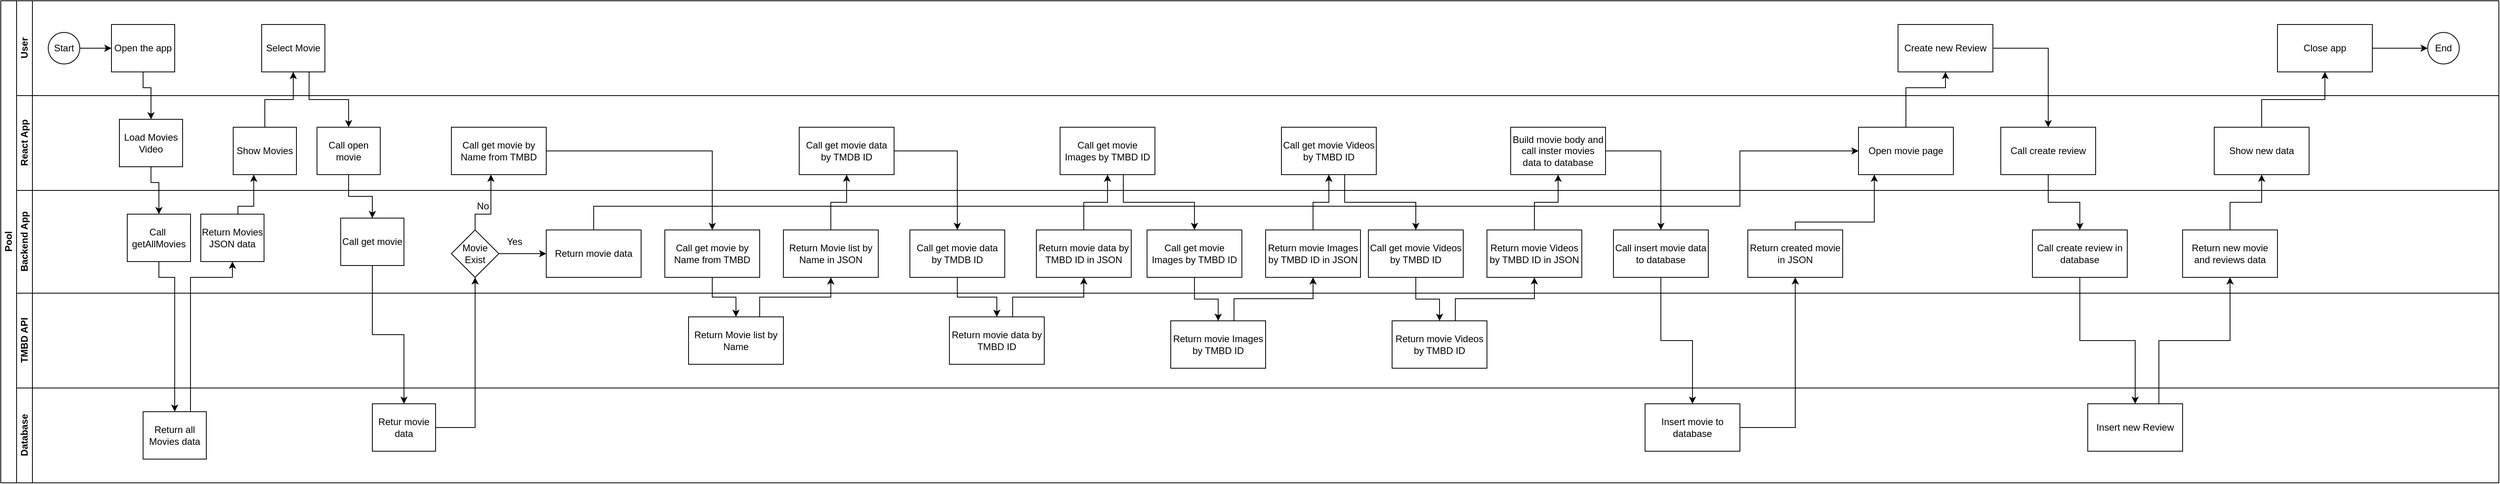 <mxfile version="22.0.2" type="device">
  <diagram id="prtHgNgQTEPvFCAcTncT" name="Page-1">
    <mxGraphModel dx="1134" dy="662" grid="1" gridSize="10" guides="1" tooltips="1" connect="1" arrows="1" fold="1" page="1" pageScale="1" pageWidth="827" pageHeight="1169" math="0" shadow="0">
      <root>
        <mxCell id="0" />
        <mxCell id="1" parent="0" />
        <mxCell id="dNxyNK7c78bLwvsdeMH5-19" value="Pool" style="swimlane;html=1;childLayout=stackLayout;resizeParent=1;resizeParentMax=0;horizontal=0;startSize=20;horizontalStack=0;" parent="1" vertex="1">
          <mxGeometry x="120" y="120" width="3160" height="610" as="geometry" />
        </mxCell>
        <mxCell id="dNxyNK7c78bLwvsdeMH5-20" value="User" style="swimlane;html=1;startSize=20;horizontal=0;" parent="dNxyNK7c78bLwvsdeMH5-19" vertex="1">
          <mxGeometry x="20" width="3140" height="120" as="geometry" />
        </mxCell>
        <mxCell id="dNxyNK7c78bLwvsdeMH5-25" value="" style="edgeStyle=orthogonalEdgeStyle;rounded=0;orthogonalLoop=1;jettySize=auto;html=1;" parent="dNxyNK7c78bLwvsdeMH5-20" source="dNxyNK7c78bLwvsdeMH5-23" target="dNxyNK7c78bLwvsdeMH5-24" edge="1">
          <mxGeometry relative="1" as="geometry" />
        </mxCell>
        <mxCell id="dNxyNK7c78bLwvsdeMH5-23" value="Start" style="ellipse;whiteSpace=wrap;html=1;" parent="dNxyNK7c78bLwvsdeMH5-20" vertex="1">
          <mxGeometry x="40" y="40" width="40" height="40" as="geometry" />
        </mxCell>
        <mxCell id="dNxyNK7c78bLwvsdeMH5-24" value="Open the app" style="rounded=0;whiteSpace=wrap;html=1;fontFamily=Helvetica;fontSize=12;fontColor=#000000;align=center;" parent="dNxyNK7c78bLwvsdeMH5-20" vertex="1">
          <mxGeometry x="120" y="30" width="80" height="60" as="geometry" />
        </mxCell>
        <mxCell id="dNxyNK7c78bLwvsdeMH5-32" value="End" style="ellipse;whiteSpace=wrap;html=1;" parent="dNxyNK7c78bLwvsdeMH5-20" vertex="1">
          <mxGeometry x="3050" y="40" width="40" height="40" as="geometry" />
        </mxCell>
        <mxCell id="5Te7iBHdmbYl0dE0gqCW-13" value="Select Movie" style="rounded=0;whiteSpace=wrap;html=1;fontFamily=Helvetica;fontSize=12;fontColor=#000000;align=center;" vertex="1" parent="dNxyNK7c78bLwvsdeMH5-20">
          <mxGeometry x="310" y="30" width="80" height="60" as="geometry" />
        </mxCell>
        <mxCell id="5Te7iBHdmbYl0dE0gqCW-88" value="Create new Review" style="whiteSpace=wrap;html=1;fontColor=#000000;" vertex="1" parent="dNxyNK7c78bLwvsdeMH5-20">
          <mxGeometry x="2380" y="30" width="120" height="60" as="geometry" />
        </mxCell>
        <mxCell id="5Te7iBHdmbYl0dE0gqCW-103" value="" style="edgeStyle=orthogonalEdgeStyle;rounded=0;orthogonalLoop=1;jettySize=auto;html=1;" edge="1" parent="dNxyNK7c78bLwvsdeMH5-20" source="5Te7iBHdmbYl0dE0gqCW-101" target="dNxyNK7c78bLwvsdeMH5-32">
          <mxGeometry relative="1" as="geometry" />
        </mxCell>
        <mxCell id="5Te7iBHdmbYl0dE0gqCW-101" value="Close app" style="whiteSpace=wrap;html=1;fontColor=#000000;" vertex="1" parent="dNxyNK7c78bLwvsdeMH5-20">
          <mxGeometry x="2860" y="30" width="120" height="60" as="geometry" />
        </mxCell>
        <mxCell id="dNxyNK7c78bLwvsdeMH5-21" value="React App" style="swimlane;html=1;startSize=20;horizontal=0;" parent="dNxyNK7c78bLwvsdeMH5-19" vertex="1">
          <mxGeometry x="20" y="120" width="3140" height="120" as="geometry" />
        </mxCell>
        <mxCell id="dNxyNK7c78bLwvsdeMH5-26" value="Load Movies Video" style="rounded=0;whiteSpace=wrap;html=1;fontFamily=Helvetica;fontSize=12;fontColor=#000000;align=center;" parent="dNxyNK7c78bLwvsdeMH5-21" vertex="1">
          <mxGeometry x="130" y="30" width="80" height="60" as="geometry" />
        </mxCell>
        <mxCell id="5Te7iBHdmbYl0dE0gqCW-12" value="Show Movies" style="rounded=0;whiteSpace=wrap;html=1;fontFamily=Helvetica;fontSize=12;fontColor=#000000;align=center;" vertex="1" parent="dNxyNK7c78bLwvsdeMH5-21">
          <mxGeometry x="274" y="40" width="80" height="60" as="geometry" />
        </mxCell>
        <mxCell id="5Te7iBHdmbYl0dE0gqCW-17" value="Call open movie" style="rounded=0;whiteSpace=wrap;html=1;fontFamily=Helvetica;fontSize=12;fontColor=#000000;align=center;" vertex="1" parent="dNxyNK7c78bLwvsdeMH5-21">
          <mxGeometry x="380" y="40" width="80" height="60" as="geometry" />
        </mxCell>
        <mxCell id="5Te7iBHdmbYl0dE0gqCW-34" value="Open movie page" style="whiteSpace=wrap;html=1;fontColor=#000000;" vertex="1" parent="dNxyNK7c78bLwvsdeMH5-21">
          <mxGeometry x="2330" y="40" width="120" height="60" as="geometry" />
        </mxCell>
        <mxCell id="5Te7iBHdmbYl0dE0gqCW-39" value="Call get movie by Name from TMBD" style="whiteSpace=wrap;html=1;fontColor=#000000;" vertex="1" parent="dNxyNK7c78bLwvsdeMH5-21">
          <mxGeometry x="550" y="40" width="120" height="60" as="geometry" />
        </mxCell>
        <mxCell id="5Te7iBHdmbYl0dE0gqCW-49" value="Call get movie data by TMDB ID" style="whiteSpace=wrap;html=1;fontColor=#000000;" vertex="1" parent="dNxyNK7c78bLwvsdeMH5-21">
          <mxGeometry x="990" y="40" width="120" height="60" as="geometry" />
        </mxCell>
        <mxCell id="5Te7iBHdmbYl0dE0gqCW-59" value="Call get movie Images by TMBD ID" style="whiteSpace=wrap;html=1;fontColor=#000000;" vertex="1" parent="dNxyNK7c78bLwvsdeMH5-21">
          <mxGeometry x="1320" y="40" width="120" height="60" as="geometry" />
        </mxCell>
        <mxCell id="5Te7iBHdmbYl0dE0gqCW-69" value="Call get movie Videos by TMBD ID" style="whiteSpace=wrap;html=1;fontColor=#000000;" vertex="1" parent="dNxyNK7c78bLwvsdeMH5-21">
          <mxGeometry x="1600" y="40" width="120" height="60" as="geometry" />
        </mxCell>
        <mxCell id="5Te7iBHdmbYl0dE0gqCW-77" value="Build movie body and call inster movies data to database" style="whiteSpace=wrap;html=1;fontColor=#000000;" vertex="1" parent="dNxyNK7c78bLwvsdeMH5-21">
          <mxGeometry x="1890" y="40" width="120" height="60" as="geometry" />
        </mxCell>
        <mxCell id="5Te7iBHdmbYl0dE0gqCW-90" value="Call create review" style="whiteSpace=wrap;html=1;fontColor=#000000;" vertex="1" parent="dNxyNK7c78bLwvsdeMH5-21">
          <mxGeometry x="2510" y="40" width="120" height="60" as="geometry" />
        </mxCell>
        <mxCell id="5Te7iBHdmbYl0dE0gqCW-98" value="Show new data" style="whiteSpace=wrap;html=1;fontColor=#000000;" vertex="1" parent="dNxyNK7c78bLwvsdeMH5-21">
          <mxGeometry x="2780" y="40" width="120" height="60" as="geometry" />
        </mxCell>
        <mxCell id="dNxyNK7c78bLwvsdeMH5-22" value="Backend App" style="swimlane;html=1;startSize=20;horizontal=0;" parent="dNxyNK7c78bLwvsdeMH5-19" vertex="1">
          <mxGeometry x="20" y="240" width="3140" height="130" as="geometry" />
        </mxCell>
        <mxCell id="dNxyNK7c78bLwvsdeMH5-34" value="Call&amp;nbsp;&lt;br&gt;getAllMovies" style="rounded=0;whiteSpace=wrap;html=1;fontFamily=Helvetica;fontSize=12;fontColor=#000000;align=center;" parent="dNxyNK7c78bLwvsdeMH5-22" vertex="1">
          <mxGeometry x="140" y="30" width="80" height="60" as="geometry" />
        </mxCell>
        <mxCell id="5Te7iBHdmbYl0dE0gqCW-9" value="Return Movies JSON data" style="rounded=0;whiteSpace=wrap;html=1;fontFamily=Helvetica;fontSize=12;fontColor=#000000;align=center;" vertex="1" parent="dNxyNK7c78bLwvsdeMH5-22">
          <mxGeometry x="233" y="30" width="80" height="60" as="geometry" />
        </mxCell>
        <mxCell id="5Te7iBHdmbYl0dE0gqCW-41" value="" style="edgeStyle=orthogonalEdgeStyle;rounded=0;orthogonalLoop=1;jettySize=auto;html=1;" edge="1" parent="dNxyNK7c78bLwvsdeMH5-22" source="5Te7iBHdmbYl0dE0gqCW-25" target="5Te7iBHdmbYl0dE0gqCW-32">
          <mxGeometry relative="1" as="geometry" />
        </mxCell>
        <mxCell id="5Te7iBHdmbYl0dE0gqCW-25" value="Movie Exist" style="rhombus;whiteSpace=wrap;html=1;fontFamily=Helvetica;fontSize=12;fontColor=#000000;align=center;" vertex="1" parent="dNxyNK7c78bLwvsdeMH5-22">
          <mxGeometry x="550" y="50" width="60" height="60" as="geometry" />
        </mxCell>
        <mxCell id="5Te7iBHdmbYl0dE0gqCW-26" value="Call get movie" style="rounded=0;whiteSpace=wrap;html=1;fontFamily=Helvetica;fontSize=12;fontColor=#000000;align=center;" vertex="1" parent="dNxyNK7c78bLwvsdeMH5-22">
          <mxGeometry x="410" y="35" width="80" height="60" as="geometry" />
        </mxCell>
        <mxCell id="5Te7iBHdmbYl0dE0gqCW-32" value="Return movie data" style="whiteSpace=wrap;html=1;fontColor=#000000;" vertex="1" parent="dNxyNK7c78bLwvsdeMH5-22">
          <mxGeometry x="670" y="50" width="120" height="60" as="geometry" />
        </mxCell>
        <mxCell id="5Te7iBHdmbYl0dE0gqCW-36" value="Yes" style="text;html=1;strokeColor=none;fillColor=none;align=center;verticalAlign=middle;whiteSpace=wrap;rounded=0;" vertex="1" parent="dNxyNK7c78bLwvsdeMH5-22">
          <mxGeometry x="600" y="50" width="60" height="30" as="geometry" />
        </mxCell>
        <mxCell id="5Te7iBHdmbYl0dE0gqCW-40" value="No" style="text;html=1;strokeColor=none;fillColor=none;align=center;verticalAlign=middle;whiteSpace=wrap;rounded=0;" vertex="1" parent="dNxyNK7c78bLwvsdeMH5-22">
          <mxGeometry x="560" y="5" width="60" height="30" as="geometry" />
        </mxCell>
        <mxCell id="5Te7iBHdmbYl0dE0gqCW-43" value="Call get movie by Name from TMBD" style="whiteSpace=wrap;html=1;fontColor=#000000;" vertex="1" parent="dNxyNK7c78bLwvsdeMH5-22">
          <mxGeometry x="820" y="50" width="120" height="60" as="geometry" />
        </mxCell>
        <mxCell id="5Te7iBHdmbYl0dE0gqCW-47" value="Return Movie list by Name in JSON" style="whiteSpace=wrap;html=1;fontColor=#000000;" vertex="1" parent="dNxyNK7c78bLwvsdeMH5-22">
          <mxGeometry x="970" y="50" width="120" height="60" as="geometry" />
        </mxCell>
        <mxCell id="5Te7iBHdmbYl0dE0gqCW-52" value="Call get movie data by TMDB ID" style="whiteSpace=wrap;html=1;fontColor=#000000;" vertex="1" parent="dNxyNK7c78bLwvsdeMH5-22">
          <mxGeometry x="1130" y="50" width="120" height="60" as="geometry" />
        </mxCell>
        <mxCell id="5Te7iBHdmbYl0dE0gqCW-56" value="Return movie data by TMBD ID&amp;nbsp;in JSON" style="whiteSpace=wrap;html=1;fontColor=#000000;" vertex="1" parent="dNxyNK7c78bLwvsdeMH5-22">
          <mxGeometry x="1290" y="50" width="120" height="60" as="geometry" />
        </mxCell>
        <mxCell id="5Te7iBHdmbYl0dE0gqCW-62" value="Call get movie Images by TMBD ID" style="whiteSpace=wrap;html=1;fontColor=#000000;" vertex="1" parent="dNxyNK7c78bLwvsdeMH5-22">
          <mxGeometry x="1430" y="50" width="120" height="60" as="geometry" />
        </mxCell>
        <mxCell id="5Te7iBHdmbYl0dE0gqCW-66" value="Return movie Images by TMBD ID in JSON" style="whiteSpace=wrap;html=1;fontColor=#000000;" vertex="1" parent="dNxyNK7c78bLwvsdeMH5-22">
          <mxGeometry x="1580" y="50" width="120" height="60" as="geometry" />
        </mxCell>
        <mxCell id="5Te7iBHdmbYl0dE0gqCW-71" value="Call get movie Videos by TMBD ID" style="whiteSpace=wrap;html=1;fontColor=#000000;" vertex="1" parent="dNxyNK7c78bLwvsdeMH5-22">
          <mxGeometry x="1710" y="50" width="120" height="60" as="geometry" />
        </mxCell>
        <mxCell id="5Te7iBHdmbYl0dE0gqCW-75" value="Return movie Videos by TMBD ID in JSON" style="whiteSpace=wrap;html=1;fontColor=#000000;" vertex="1" parent="dNxyNK7c78bLwvsdeMH5-22">
          <mxGeometry x="1860" y="50" width="120" height="60" as="geometry" />
        </mxCell>
        <mxCell id="5Te7iBHdmbYl0dE0gqCW-80" value="Call insert movie data to database" style="whiteSpace=wrap;html=1;fontColor=#000000;" vertex="1" parent="dNxyNK7c78bLwvsdeMH5-22">
          <mxGeometry x="2020" y="50" width="120" height="60" as="geometry" />
        </mxCell>
        <mxCell id="5Te7iBHdmbYl0dE0gqCW-84" value="Return created movie in JSON" style="whiteSpace=wrap;html=1;fontColor=#000000;" vertex="1" parent="dNxyNK7c78bLwvsdeMH5-22">
          <mxGeometry x="2190" y="50" width="120" height="60" as="geometry" />
        </mxCell>
        <mxCell id="5Te7iBHdmbYl0dE0gqCW-92" value="Call create review in database" style="whiteSpace=wrap;html=1;fontColor=#000000;" vertex="1" parent="dNxyNK7c78bLwvsdeMH5-22">
          <mxGeometry x="2550" y="50" width="120" height="60" as="geometry" />
        </mxCell>
        <mxCell id="5Te7iBHdmbYl0dE0gqCW-96" value="Return new movie and reviews data" style="whiteSpace=wrap;html=1;fontColor=#000000;" vertex="1" parent="dNxyNK7c78bLwvsdeMH5-22">
          <mxGeometry x="2740" y="50" width="120" height="60" as="geometry" />
        </mxCell>
        <mxCell id="5Te7iBHdmbYl0dE0gqCW-21" value="TMBD API" style="swimlane;html=1;startSize=20;horizontal=0;" vertex="1" parent="dNxyNK7c78bLwvsdeMH5-19">
          <mxGeometry x="20" y="370" width="3140" height="120" as="geometry" />
        </mxCell>
        <mxCell id="5Te7iBHdmbYl0dE0gqCW-45" value="Return Movie list by Name" style="whiteSpace=wrap;html=1;fontColor=#000000;" vertex="1" parent="5Te7iBHdmbYl0dE0gqCW-21">
          <mxGeometry x="850" y="30" width="120" height="60" as="geometry" />
        </mxCell>
        <mxCell id="5Te7iBHdmbYl0dE0gqCW-54" value="Return movie data by TMBD ID" style="whiteSpace=wrap;html=1;fontColor=#000000;" vertex="1" parent="5Te7iBHdmbYl0dE0gqCW-21">
          <mxGeometry x="1180" y="30" width="120" height="60" as="geometry" />
        </mxCell>
        <mxCell id="5Te7iBHdmbYl0dE0gqCW-64" value="Return movie Images by TMBD ID" style="whiteSpace=wrap;html=1;fontColor=#000000;" vertex="1" parent="5Te7iBHdmbYl0dE0gqCW-21">
          <mxGeometry x="1460" y="35" width="120" height="60" as="geometry" />
        </mxCell>
        <mxCell id="5Te7iBHdmbYl0dE0gqCW-73" value="Return movie Videos by TMBD ID" style="whiteSpace=wrap;html=1;fontColor=#000000;" vertex="1" parent="5Te7iBHdmbYl0dE0gqCW-21">
          <mxGeometry x="1740" y="35" width="120" height="60" as="geometry" />
        </mxCell>
        <mxCell id="5Te7iBHdmbYl0dE0gqCW-1" value="Database" style="swimlane;html=1;startSize=20;horizontal=0;" vertex="1" parent="dNxyNK7c78bLwvsdeMH5-19">
          <mxGeometry x="20" y="490" width="3140" height="120" as="geometry" />
        </mxCell>
        <mxCell id="5Te7iBHdmbYl0dE0gqCW-7" value="Return all Movies data" style="rounded=0;whiteSpace=wrap;html=1;fontFamily=Helvetica;fontSize=12;fontColor=#000000;align=center;" vertex="1" parent="5Te7iBHdmbYl0dE0gqCW-1">
          <mxGeometry x="160" y="30" width="80" height="60" as="geometry" />
        </mxCell>
        <mxCell id="5Te7iBHdmbYl0dE0gqCW-29" value="Retur movie data" style="rounded=0;whiteSpace=wrap;html=1;fontFamily=Helvetica;fontSize=12;fontColor=#000000;align=center;" vertex="1" parent="5Te7iBHdmbYl0dE0gqCW-1">
          <mxGeometry x="450" y="20" width="80" height="60" as="geometry" />
        </mxCell>
        <mxCell id="5Te7iBHdmbYl0dE0gqCW-82" value="Insert movie to database" style="whiteSpace=wrap;html=1;fontColor=#000000;" vertex="1" parent="5Te7iBHdmbYl0dE0gqCW-1">
          <mxGeometry x="2060" y="20" width="120" height="60" as="geometry" />
        </mxCell>
        <mxCell id="5Te7iBHdmbYl0dE0gqCW-94" value="Insert new Review" style="whiteSpace=wrap;html=1;fontColor=#000000;" vertex="1" parent="5Te7iBHdmbYl0dE0gqCW-1">
          <mxGeometry x="2620" y="20" width="120" height="60" as="geometry" />
        </mxCell>
        <mxCell id="5Te7iBHdmbYl0dE0gqCW-5" style="edgeStyle=orthogonalEdgeStyle;rounded=0;orthogonalLoop=1;jettySize=auto;html=1;endArrow=classic;endFill=1;" edge="1" parent="dNxyNK7c78bLwvsdeMH5-19" source="dNxyNK7c78bLwvsdeMH5-24" target="dNxyNK7c78bLwvsdeMH5-26">
          <mxGeometry relative="1" as="geometry">
            <mxPoint x="310" y="210" as="sourcePoint" />
            <mxPoint x="310" y="270" as="targetPoint" />
            <Array as="points">
              <mxPoint x="180" y="110" />
              <mxPoint x="190" y="110" />
            </Array>
          </mxGeometry>
        </mxCell>
        <mxCell id="5Te7iBHdmbYl0dE0gqCW-6" style="edgeStyle=orthogonalEdgeStyle;rounded=0;orthogonalLoop=1;jettySize=auto;html=1;endArrow=classic;endFill=1;" edge="1" parent="dNxyNK7c78bLwvsdeMH5-19" source="dNxyNK7c78bLwvsdeMH5-26" target="dNxyNK7c78bLwvsdeMH5-34">
          <mxGeometry relative="1" as="geometry">
            <mxPoint x="190" y="100" as="sourcePoint" />
            <mxPoint x="190" y="160" as="targetPoint" />
            <Array as="points">
              <mxPoint x="190" y="230" />
              <mxPoint x="200" y="230" />
            </Array>
          </mxGeometry>
        </mxCell>
        <mxCell id="5Te7iBHdmbYl0dE0gqCW-8" style="edgeStyle=orthogonalEdgeStyle;rounded=0;orthogonalLoop=1;jettySize=auto;html=1;endArrow=classic;endFill=1;" edge="1" parent="dNxyNK7c78bLwvsdeMH5-19" source="dNxyNK7c78bLwvsdeMH5-34" target="5Te7iBHdmbYl0dE0gqCW-7">
          <mxGeometry relative="1" as="geometry">
            <mxPoint x="200" y="220" as="sourcePoint" />
            <mxPoint x="210" y="280" as="targetPoint" />
            <Array as="points">
              <mxPoint x="200" y="350" />
              <mxPoint x="220" y="350" />
            </Array>
          </mxGeometry>
        </mxCell>
        <mxCell id="5Te7iBHdmbYl0dE0gqCW-10" style="edgeStyle=orthogonalEdgeStyle;rounded=0;orthogonalLoop=1;jettySize=auto;html=1;endArrow=classic;endFill=1;" edge="1" parent="dNxyNK7c78bLwvsdeMH5-19" source="5Te7iBHdmbYl0dE0gqCW-7" target="5Te7iBHdmbYl0dE0gqCW-9">
          <mxGeometry relative="1" as="geometry">
            <mxPoint x="210" y="340" as="sourcePoint" />
            <mxPoint x="230" y="400" as="targetPoint" />
            <Array as="points">
              <mxPoint x="240" y="350" />
              <mxPoint x="293" y="350" />
            </Array>
          </mxGeometry>
        </mxCell>
        <mxCell id="5Te7iBHdmbYl0dE0gqCW-11" style="edgeStyle=orthogonalEdgeStyle;rounded=0;orthogonalLoop=1;jettySize=auto;html=1;endArrow=classic;endFill=1;" edge="1" parent="dNxyNK7c78bLwvsdeMH5-19" source="5Te7iBHdmbYl0dE0gqCW-9" target="5Te7iBHdmbYl0dE0gqCW-12">
          <mxGeometry relative="1" as="geometry">
            <mxPoint x="250" y="400" as="sourcePoint" />
            <mxPoint x="303" y="340" as="targetPoint" />
            <Array as="points">
              <mxPoint x="300" y="260" />
              <mxPoint x="320" y="260" />
            </Array>
          </mxGeometry>
        </mxCell>
        <mxCell id="5Te7iBHdmbYl0dE0gqCW-16" value="" style="endArrow=classic;html=1;rounded=0;edgeStyle=orthogonalEdgeStyle;" edge="1" parent="dNxyNK7c78bLwvsdeMH5-19" source="5Te7iBHdmbYl0dE0gqCW-12" target="5Te7iBHdmbYl0dE0gqCW-13">
          <mxGeometry width="50" height="50" relative="1" as="geometry">
            <mxPoint x="460" y="170" as="sourcePoint" />
            <mxPoint x="510" y="120" as="targetPoint" />
          </mxGeometry>
        </mxCell>
        <mxCell id="5Te7iBHdmbYl0dE0gqCW-18" value="" style="endArrow=classic;html=1;rounded=0;edgeStyle=orthogonalEdgeStyle;" edge="1" parent="dNxyNK7c78bLwvsdeMH5-19" source="5Te7iBHdmbYl0dE0gqCW-13" target="5Te7iBHdmbYl0dE0gqCW-17">
          <mxGeometry width="50" height="50" relative="1" as="geometry">
            <mxPoint x="344" y="170" as="sourcePoint" />
            <mxPoint x="380" y="100" as="targetPoint" />
            <Array as="points">
              <mxPoint x="390" y="125" />
              <mxPoint x="440" y="125" />
            </Array>
          </mxGeometry>
        </mxCell>
        <mxCell id="5Te7iBHdmbYl0dE0gqCW-28" value="" style="endArrow=classic;html=1;rounded=0;edgeStyle=orthogonalEdgeStyle;" edge="1" parent="dNxyNK7c78bLwvsdeMH5-19" source="5Te7iBHdmbYl0dE0gqCW-17" target="5Te7iBHdmbYl0dE0gqCW-26">
          <mxGeometry width="50" height="50" relative="1" as="geometry">
            <mxPoint x="280" y="270" as="sourcePoint" />
            <mxPoint x="330" y="220" as="targetPoint" />
          </mxGeometry>
        </mxCell>
        <mxCell id="5Te7iBHdmbYl0dE0gqCW-30" value="" style="endArrow=classic;html=1;rounded=0;edgeStyle=orthogonalEdgeStyle;" edge="1" parent="dNxyNK7c78bLwvsdeMH5-19" source="5Te7iBHdmbYl0dE0gqCW-26" target="5Te7iBHdmbYl0dE0gqCW-29">
          <mxGeometry width="50" height="50" relative="1" as="geometry">
            <mxPoint x="280" y="410" as="sourcePoint" />
            <mxPoint x="330" y="360" as="targetPoint" />
          </mxGeometry>
        </mxCell>
        <mxCell id="5Te7iBHdmbYl0dE0gqCW-31" value="" style="endArrow=classic;html=1;rounded=0;edgeStyle=orthogonalEdgeStyle;" edge="1" parent="dNxyNK7c78bLwvsdeMH5-19" source="5Te7iBHdmbYl0dE0gqCW-29" target="5Te7iBHdmbYl0dE0gqCW-25">
          <mxGeometry width="50" height="50" relative="1" as="geometry">
            <mxPoint x="480" y="345" as="sourcePoint" />
            <mxPoint x="520" y="520" as="targetPoint" />
          </mxGeometry>
        </mxCell>
        <mxCell id="5Te7iBHdmbYl0dE0gqCW-38" value="" style="edgeStyle=orthogonalEdgeStyle;rounded=0;orthogonalLoop=1;jettySize=auto;html=1;" edge="1" parent="dNxyNK7c78bLwvsdeMH5-19" source="5Te7iBHdmbYl0dE0gqCW-25" target="5Te7iBHdmbYl0dE0gqCW-39">
          <mxGeometry relative="1" as="geometry">
            <Array as="points">
              <mxPoint x="600" y="270" />
              <mxPoint x="620" y="270" />
            </Array>
          </mxGeometry>
        </mxCell>
        <mxCell id="5Te7iBHdmbYl0dE0gqCW-42" value="" style="edgeStyle=orthogonalEdgeStyle;rounded=0;orthogonalLoop=1;jettySize=auto;html=1;" edge="1" parent="dNxyNK7c78bLwvsdeMH5-19" source="5Te7iBHdmbYl0dE0gqCW-32" target="5Te7iBHdmbYl0dE0gqCW-34">
          <mxGeometry relative="1" as="geometry">
            <Array as="points">
              <mxPoint x="750" y="260" />
              <mxPoint x="2200" y="260" />
              <mxPoint x="2200" y="190" />
            </Array>
          </mxGeometry>
        </mxCell>
        <mxCell id="5Te7iBHdmbYl0dE0gqCW-44" value="" style="edgeStyle=orthogonalEdgeStyle;rounded=0;orthogonalLoop=1;jettySize=auto;html=1;" edge="1" parent="dNxyNK7c78bLwvsdeMH5-19" source="5Te7iBHdmbYl0dE0gqCW-39" target="5Te7iBHdmbYl0dE0gqCW-43">
          <mxGeometry relative="1" as="geometry" />
        </mxCell>
        <mxCell id="5Te7iBHdmbYl0dE0gqCW-46" value="" style="edgeStyle=orthogonalEdgeStyle;rounded=0;orthogonalLoop=1;jettySize=auto;html=1;" edge="1" parent="dNxyNK7c78bLwvsdeMH5-19" source="5Te7iBHdmbYl0dE0gqCW-43" target="5Te7iBHdmbYl0dE0gqCW-45">
          <mxGeometry relative="1" as="geometry" />
        </mxCell>
        <mxCell id="5Te7iBHdmbYl0dE0gqCW-48" value="" style="edgeStyle=orthogonalEdgeStyle;rounded=0;orthogonalLoop=1;jettySize=auto;html=1;" edge="1" parent="dNxyNK7c78bLwvsdeMH5-19" source="5Te7iBHdmbYl0dE0gqCW-45" target="5Te7iBHdmbYl0dE0gqCW-47">
          <mxGeometry relative="1" as="geometry">
            <Array as="points">
              <mxPoint x="960" y="375" />
              <mxPoint x="1050" y="375" />
            </Array>
          </mxGeometry>
        </mxCell>
        <mxCell id="5Te7iBHdmbYl0dE0gqCW-50" value="" style="edgeStyle=orthogonalEdgeStyle;rounded=0;orthogonalLoop=1;jettySize=auto;html=1;" edge="1" parent="dNxyNK7c78bLwvsdeMH5-19" source="5Te7iBHdmbYl0dE0gqCW-47" target="5Te7iBHdmbYl0dE0gqCW-49">
          <mxGeometry relative="1" as="geometry" />
        </mxCell>
        <mxCell id="5Te7iBHdmbYl0dE0gqCW-53" value="" style="edgeStyle=orthogonalEdgeStyle;rounded=0;orthogonalLoop=1;jettySize=auto;html=1;" edge="1" parent="dNxyNK7c78bLwvsdeMH5-19" source="5Te7iBHdmbYl0dE0gqCW-49" target="5Te7iBHdmbYl0dE0gqCW-52">
          <mxGeometry relative="1" as="geometry" />
        </mxCell>
        <mxCell id="5Te7iBHdmbYl0dE0gqCW-55" value="" style="edgeStyle=orthogonalEdgeStyle;rounded=0;orthogonalLoop=1;jettySize=auto;html=1;" edge="1" parent="dNxyNK7c78bLwvsdeMH5-19" source="5Te7iBHdmbYl0dE0gqCW-52" target="5Te7iBHdmbYl0dE0gqCW-54">
          <mxGeometry relative="1" as="geometry" />
        </mxCell>
        <mxCell id="5Te7iBHdmbYl0dE0gqCW-57" value="" style="edgeStyle=orthogonalEdgeStyle;rounded=0;orthogonalLoop=1;jettySize=auto;html=1;" edge="1" parent="dNxyNK7c78bLwvsdeMH5-19" source="5Te7iBHdmbYl0dE0gqCW-54" target="5Te7iBHdmbYl0dE0gqCW-56">
          <mxGeometry relative="1" as="geometry">
            <Array as="points">
              <mxPoint x="1280" y="375" />
              <mxPoint x="1370" y="375" />
            </Array>
          </mxGeometry>
        </mxCell>
        <mxCell id="5Te7iBHdmbYl0dE0gqCW-60" value="" style="edgeStyle=orthogonalEdgeStyle;rounded=0;orthogonalLoop=1;jettySize=auto;html=1;" edge="1" parent="dNxyNK7c78bLwvsdeMH5-19" source="5Te7iBHdmbYl0dE0gqCW-56" target="5Te7iBHdmbYl0dE0gqCW-59">
          <mxGeometry relative="1" as="geometry" />
        </mxCell>
        <mxCell id="5Te7iBHdmbYl0dE0gqCW-63" value="" style="edgeStyle=orthogonalEdgeStyle;rounded=0;orthogonalLoop=1;jettySize=auto;html=1;" edge="1" parent="dNxyNK7c78bLwvsdeMH5-19" source="5Te7iBHdmbYl0dE0gqCW-59" target="5Te7iBHdmbYl0dE0gqCW-62">
          <mxGeometry relative="1" as="geometry">
            <Array as="points">
              <mxPoint x="1420" y="255" />
              <mxPoint x="1510" y="255" />
            </Array>
          </mxGeometry>
        </mxCell>
        <mxCell id="5Te7iBHdmbYl0dE0gqCW-65" value="" style="edgeStyle=orthogonalEdgeStyle;rounded=0;orthogonalLoop=1;jettySize=auto;html=1;" edge="1" parent="dNxyNK7c78bLwvsdeMH5-19" source="5Te7iBHdmbYl0dE0gqCW-62" target="5Te7iBHdmbYl0dE0gqCW-64">
          <mxGeometry relative="1" as="geometry" />
        </mxCell>
        <mxCell id="5Te7iBHdmbYl0dE0gqCW-67" value="" style="edgeStyle=orthogonalEdgeStyle;rounded=0;orthogonalLoop=1;jettySize=auto;html=1;" edge="1" parent="dNxyNK7c78bLwvsdeMH5-19" source="5Te7iBHdmbYl0dE0gqCW-64" target="5Te7iBHdmbYl0dE0gqCW-66">
          <mxGeometry relative="1" as="geometry">
            <Array as="points">
              <mxPoint x="1560" y="377" />
              <mxPoint x="1660" y="377" />
            </Array>
          </mxGeometry>
        </mxCell>
        <mxCell id="5Te7iBHdmbYl0dE0gqCW-70" value="" style="edgeStyle=orthogonalEdgeStyle;rounded=0;orthogonalLoop=1;jettySize=auto;html=1;" edge="1" parent="dNxyNK7c78bLwvsdeMH5-19" source="5Te7iBHdmbYl0dE0gqCW-66" target="5Te7iBHdmbYl0dE0gqCW-69">
          <mxGeometry relative="1" as="geometry" />
        </mxCell>
        <mxCell id="5Te7iBHdmbYl0dE0gqCW-72" value="" style="edgeStyle=orthogonalEdgeStyle;rounded=0;orthogonalLoop=1;jettySize=auto;html=1;" edge="1" parent="dNxyNK7c78bLwvsdeMH5-19" source="5Te7iBHdmbYl0dE0gqCW-69" target="5Te7iBHdmbYl0dE0gqCW-71">
          <mxGeometry relative="1" as="geometry">
            <Array as="points">
              <mxPoint x="1700" y="255" />
              <mxPoint x="1790" y="255" />
            </Array>
          </mxGeometry>
        </mxCell>
        <mxCell id="5Te7iBHdmbYl0dE0gqCW-74" value="" style="edgeStyle=orthogonalEdgeStyle;rounded=0;orthogonalLoop=1;jettySize=auto;html=1;" edge="1" parent="dNxyNK7c78bLwvsdeMH5-19" source="5Te7iBHdmbYl0dE0gqCW-71" target="5Te7iBHdmbYl0dE0gqCW-73">
          <mxGeometry relative="1" as="geometry" />
        </mxCell>
        <mxCell id="5Te7iBHdmbYl0dE0gqCW-76" value="" style="edgeStyle=orthogonalEdgeStyle;rounded=0;orthogonalLoop=1;jettySize=auto;html=1;" edge="1" parent="dNxyNK7c78bLwvsdeMH5-19" source="5Te7iBHdmbYl0dE0gqCW-73" target="5Te7iBHdmbYl0dE0gqCW-75">
          <mxGeometry relative="1" as="geometry">
            <Array as="points">
              <mxPoint x="1840" y="377" />
              <mxPoint x="1940" y="377" />
            </Array>
          </mxGeometry>
        </mxCell>
        <mxCell id="5Te7iBHdmbYl0dE0gqCW-78" value="" style="edgeStyle=orthogonalEdgeStyle;rounded=0;orthogonalLoop=1;jettySize=auto;html=1;" edge="1" parent="dNxyNK7c78bLwvsdeMH5-19" source="5Te7iBHdmbYl0dE0gqCW-75" target="5Te7iBHdmbYl0dE0gqCW-77">
          <mxGeometry relative="1" as="geometry" />
        </mxCell>
        <mxCell id="5Te7iBHdmbYl0dE0gqCW-81" value="" style="edgeStyle=orthogonalEdgeStyle;rounded=0;orthogonalLoop=1;jettySize=auto;html=1;" edge="1" parent="dNxyNK7c78bLwvsdeMH5-19" source="5Te7iBHdmbYl0dE0gqCW-77" target="5Te7iBHdmbYl0dE0gqCW-80">
          <mxGeometry relative="1" as="geometry" />
        </mxCell>
        <mxCell id="5Te7iBHdmbYl0dE0gqCW-83" value="" style="edgeStyle=orthogonalEdgeStyle;rounded=0;orthogonalLoop=1;jettySize=auto;html=1;" edge="1" parent="dNxyNK7c78bLwvsdeMH5-19" source="5Te7iBHdmbYl0dE0gqCW-80" target="5Te7iBHdmbYl0dE0gqCW-82">
          <mxGeometry relative="1" as="geometry" />
        </mxCell>
        <mxCell id="5Te7iBHdmbYl0dE0gqCW-85" value="" style="edgeStyle=orthogonalEdgeStyle;rounded=0;orthogonalLoop=1;jettySize=auto;html=1;" edge="1" parent="dNxyNK7c78bLwvsdeMH5-19" source="5Te7iBHdmbYl0dE0gqCW-82" target="5Te7iBHdmbYl0dE0gqCW-84">
          <mxGeometry relative="1" as="geometry" />
        </mxCell>
        <mxCell id="5Te7iBHdmbYl0dE0gqCW-87" value="" style="edgeStyle=orthogonalEdgeStyle;rounded=0;orthogonalLoop=1;jettySize=auto;html=1;" edge="1" parent="dNxyNK7c78bLwvsdeMH5-19" source="5Te7iBHdmbYl0dE0gqCW-84" target="5Te7iBHdmbYl0dE0gqCW-34">
          <mxGeometry relative="1" as="geometry">
            <mxPoint x="2410.0" y="320.0" as="targetPoint" />
            <Array as="points">
              <mxPoint x="2270" y="280" />
              <mxPoint x="2370" y="280" />
            </Array>
          </mxGeometry>
        </mxCell>
        <mxCell id="5Te7iBHdmbYl0dE0gqCW-89" value="" style="edgeStyle=orthogonalEdgeStyle;rounded=0;orthogonalLoop=1;jettySize=auto;html=1;" edge="1" parent="dNxyNK7c78bLwvsdeMH5-19" source="5Te7iBHdmbYl0dE0gqCW-34" target="5Te7iBHdmbYl0dE0gqCW-88">
          <mxGeometry relative="1" as="geometry">
            <Array as="points">
              <mxPoint x="2410" y="110" />
              <mxPoint x="2460" y="110" />
            </Array>
          </mxGeometry>
        </mxCell>
        <mxCell id="5Te7iBHdmbYl0dE0gqCW-91" value="" style="edgeStyle=orthogonalEdgeStyle;rounded=0;orthogonalLoop=1;jettySize=auto;html=1;" edge="1" parent="dNxyNK7c78bLwvsdeMH5-19" source="5Te7iBHdmbYl0dE0gqCW-88" target="5Te7iBHdmbYl0dE0gqCW-90">
          <mxGeometry relative="1" as="geometry" />
        </mxCell>
        <mxCell id="5Te7iBHdmbYl0dE0gqCW-93" value="" style="edgeStyle=orthogonalEdgeStyle;rounded=0;orthogonalLoop=1;jettySize=auto;html=1;" edge="1" parent="dNxyNK7c78bLwvsdeMH5-19" source="5Te7iBHdmbYl0dE0gqCW-90" target="5Te7iBHdmbYl0dE0gqCW-92">
          <mxGeometry relative="1" as="geometry" />
        </mxCell>
        <mxCell id="5Te7iBHdmbYl0dE0gqCW-95" value="" style="edgeStyle=orthogonalEdgeStyle;rounded=0;orthogonalLoop=1;jettySize=auto;html=1;" edge="1" parent="dNxyNK7c78bLwvsdeMH5-19" source="5Te7iBHdmbYl0dE0gqCW-92" target="5Te7iBHdmbYl0dE0gqCW-94">
          <mxGeometry relative="1" as="geometry" />
        </mxCell>
        <mxCell id="5Te7iBHdmbYl0dE0gqCW-97" value="" style="edgeStyle=orthogonalEdgeStyle;rounded=0;orthogonalLoop=1;jettySize=auto;html=1;" edge="1" parent="dNxyNK7c78bLwvsdeMH5-19" source="5Te7iBHdmbYl0dE0gqCW-94" target="5Te7iBHdmbYl0dE0gqCW-96">
          <mxGeometry relative="1" as="geometry">
            <Array as="points">
              <mxPoint x="2730" y="430" />
              <mxPoint x="2820" y="430" />
            </Array>
          </mxGeometry>
        </mxCell>
        <mxCell id="5Te7iBHdmbYl0dE0gqCW-99" value="" style="edgeStyle=orthogonalEdgeStyle;rounded=0;orthogonalLoop=1;jettySize=auto;html=1;" edge="1" parent="dNxyNK7c78bLwvsdeMH5-19" source="5Te7iBHdmbYl0dE0gqCW-96" target="5Te7iBHdmbYl0dE0gqCW-98">
          <mxGeometry relative="1" as="geometry" />
        </mxCell>
        <mxCell id="5Te7iBHdmbYl0dE0gqCW-102" value="" style="edgeStyle=orthogonalEdgeStyle;rounded=0;orthogonalLoop=1;jettySize=auto;html=1;" edge="1" parent="dNxyNK7c78bLwvsdeMH5-19" source="5Te7iBHdmbYl0dE0gqCW-98" target="5Te7iBHdmbYl0dE0gqCW-101">
          <mxGeometry relative="1" as="geometry" />
        </mxCell>
      </root>
    </mxGraphModel>
  </diagram>
</mxfile>
